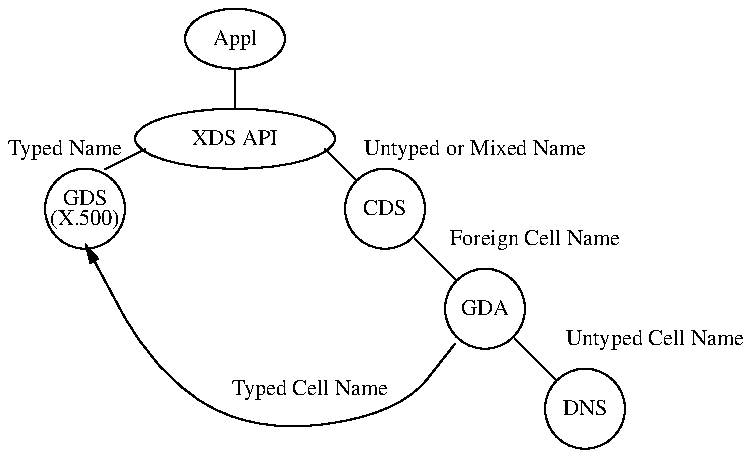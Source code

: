 ...\"
...\"  @OSF_COPYRIGHT@
...\"  COPYRIGHT NOTICE
...\"  Copyright (c) 1990, 1991, 1992, 1993 Open Software Foundation, Inc.
...\"  ALL RIGHTS RESERVED (DCE).  See the file named COPYRIGHT.DCE in the
...\"  src directory for the full copyright text.
...\"
...\"
...\" HISTORY
...\" $Log: 3g_gda_13.pic,v $
...\" Revision 1.1.2.3  1993/01/29  17:21:30  cjd
...\" 	Embedded copyright notice
...\" 	[1993/01/29  17:06:17  cjd]
...\"
...\" Revision 1.1.2.2  1992/09/01  17:19:04  weir
...\" 	Moved
...\" 	[1992/09/01  17:02:47  weir]
...\" 
...\" Revision 1.1  1992/01/29  15:42:17  damon
...\" 	Initial revision
...\" 
...\" $EndLog$
...\"
...\" (c) Copyright 1991, Open Software Foundation, Inc. ALL RIGHTS RESERVED
.PS
scale = 80
"\fR\s8Foreign Cell Name\s0\fP"  at 210, 84
"\fR\s8Typed Cell Name\s0\fP"  at 120, 24
"\fR\s8Untyped Cell Name\s0\fP"  at 258, 44
spline ->  from 178, 42 \
	to 156, 14 \
	to 98, 6 \
	to 58, 30 \
	to 30, 82 
"\fR\s8Untyped or Mixed Name\s0\fP"  at 186, 120
"\fR\s8XDS API\s0\fP"  at 90, 124
"\fR\s8Typed Name\s0\fP"  at 22, 120
"\fR\s8CDS\s0\fP"  at 150, 96
"\fR\s8(X.500)\s0\fP"  at 30, 92
"\fR\s8GDS\s0\fP"  at 30, 100
"\fR\s8Appl\s0\fP"  at 90, 164
ellipse wid 40 ht 24 at 90, 164
circle radius 16 at 30, 96
circle radius 16 at 150, 96
circle radius 16 at 190, 56
circle radius 16 at 230, 16
line   from 54, 120 \
	to 38, 112 
line   from 90, 152 \
	to 90, 136 
ellipse wid 80 ht 24 at 90, 124
line   from 126, 120 \
	to 138, 108 
line   from 162, 84 \
	to 178, 68 
line   from 202, 44 \
	to 218, 28 
"\fR\s8DNS\s0\fP"  at 230, 16
"\fR\s8GDA\s0\fP"  at 190, 56
.PE
